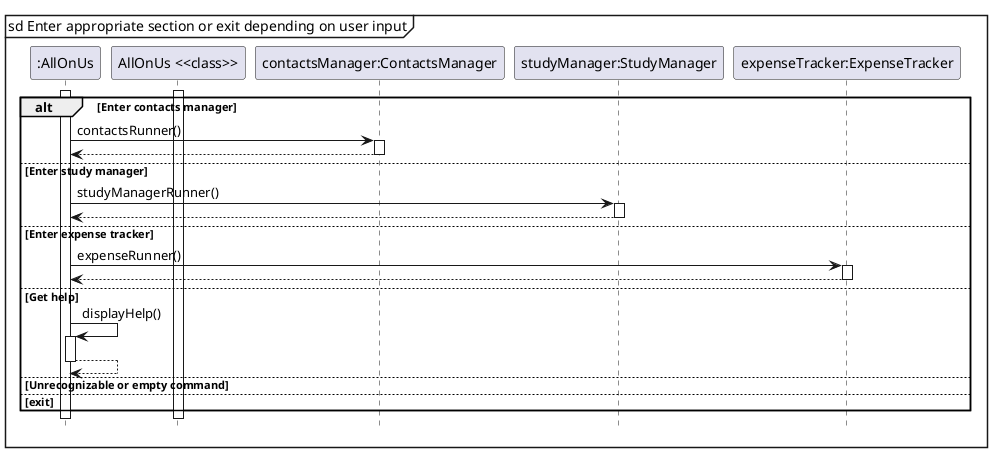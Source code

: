 @startuml
'https://plantuml.com/sequence-diagram

skinparam guillemet false
hide footbox
mainframe sd Enter appropriate section or exit depending on user input
activate ":AllOnUs"
activate "AllOnUs <<class>>"
alt Enter contacts manager
    ":AllOnUs" -> "contactsManager:ContactsManager" ++: contactsRunner()
    "contactsManager:ContactsManager" --> ":AllOnUs" --
else Enter study manager
    ":AllOnUs" -> "studyManager:StudyManager" ++: studyManagerRunner()
    "studyManager:StudyManager" --> ":AllOnUs" --
else Enter expense tracker
    ":AllOnUs" -> "expenseTracker:ExpenseTracker" ++: expenseRunner()
    "expenseTracker:ExpenseTracker" --> ":AllOnUs" --
else Get help
    ":AllOnUs" -> ":AllOnUs"++: displayHelp()
    ":AllOnUs" --> ":AllOnUs" --
else Unrecognizable or empty command

else exit

end
@enduml